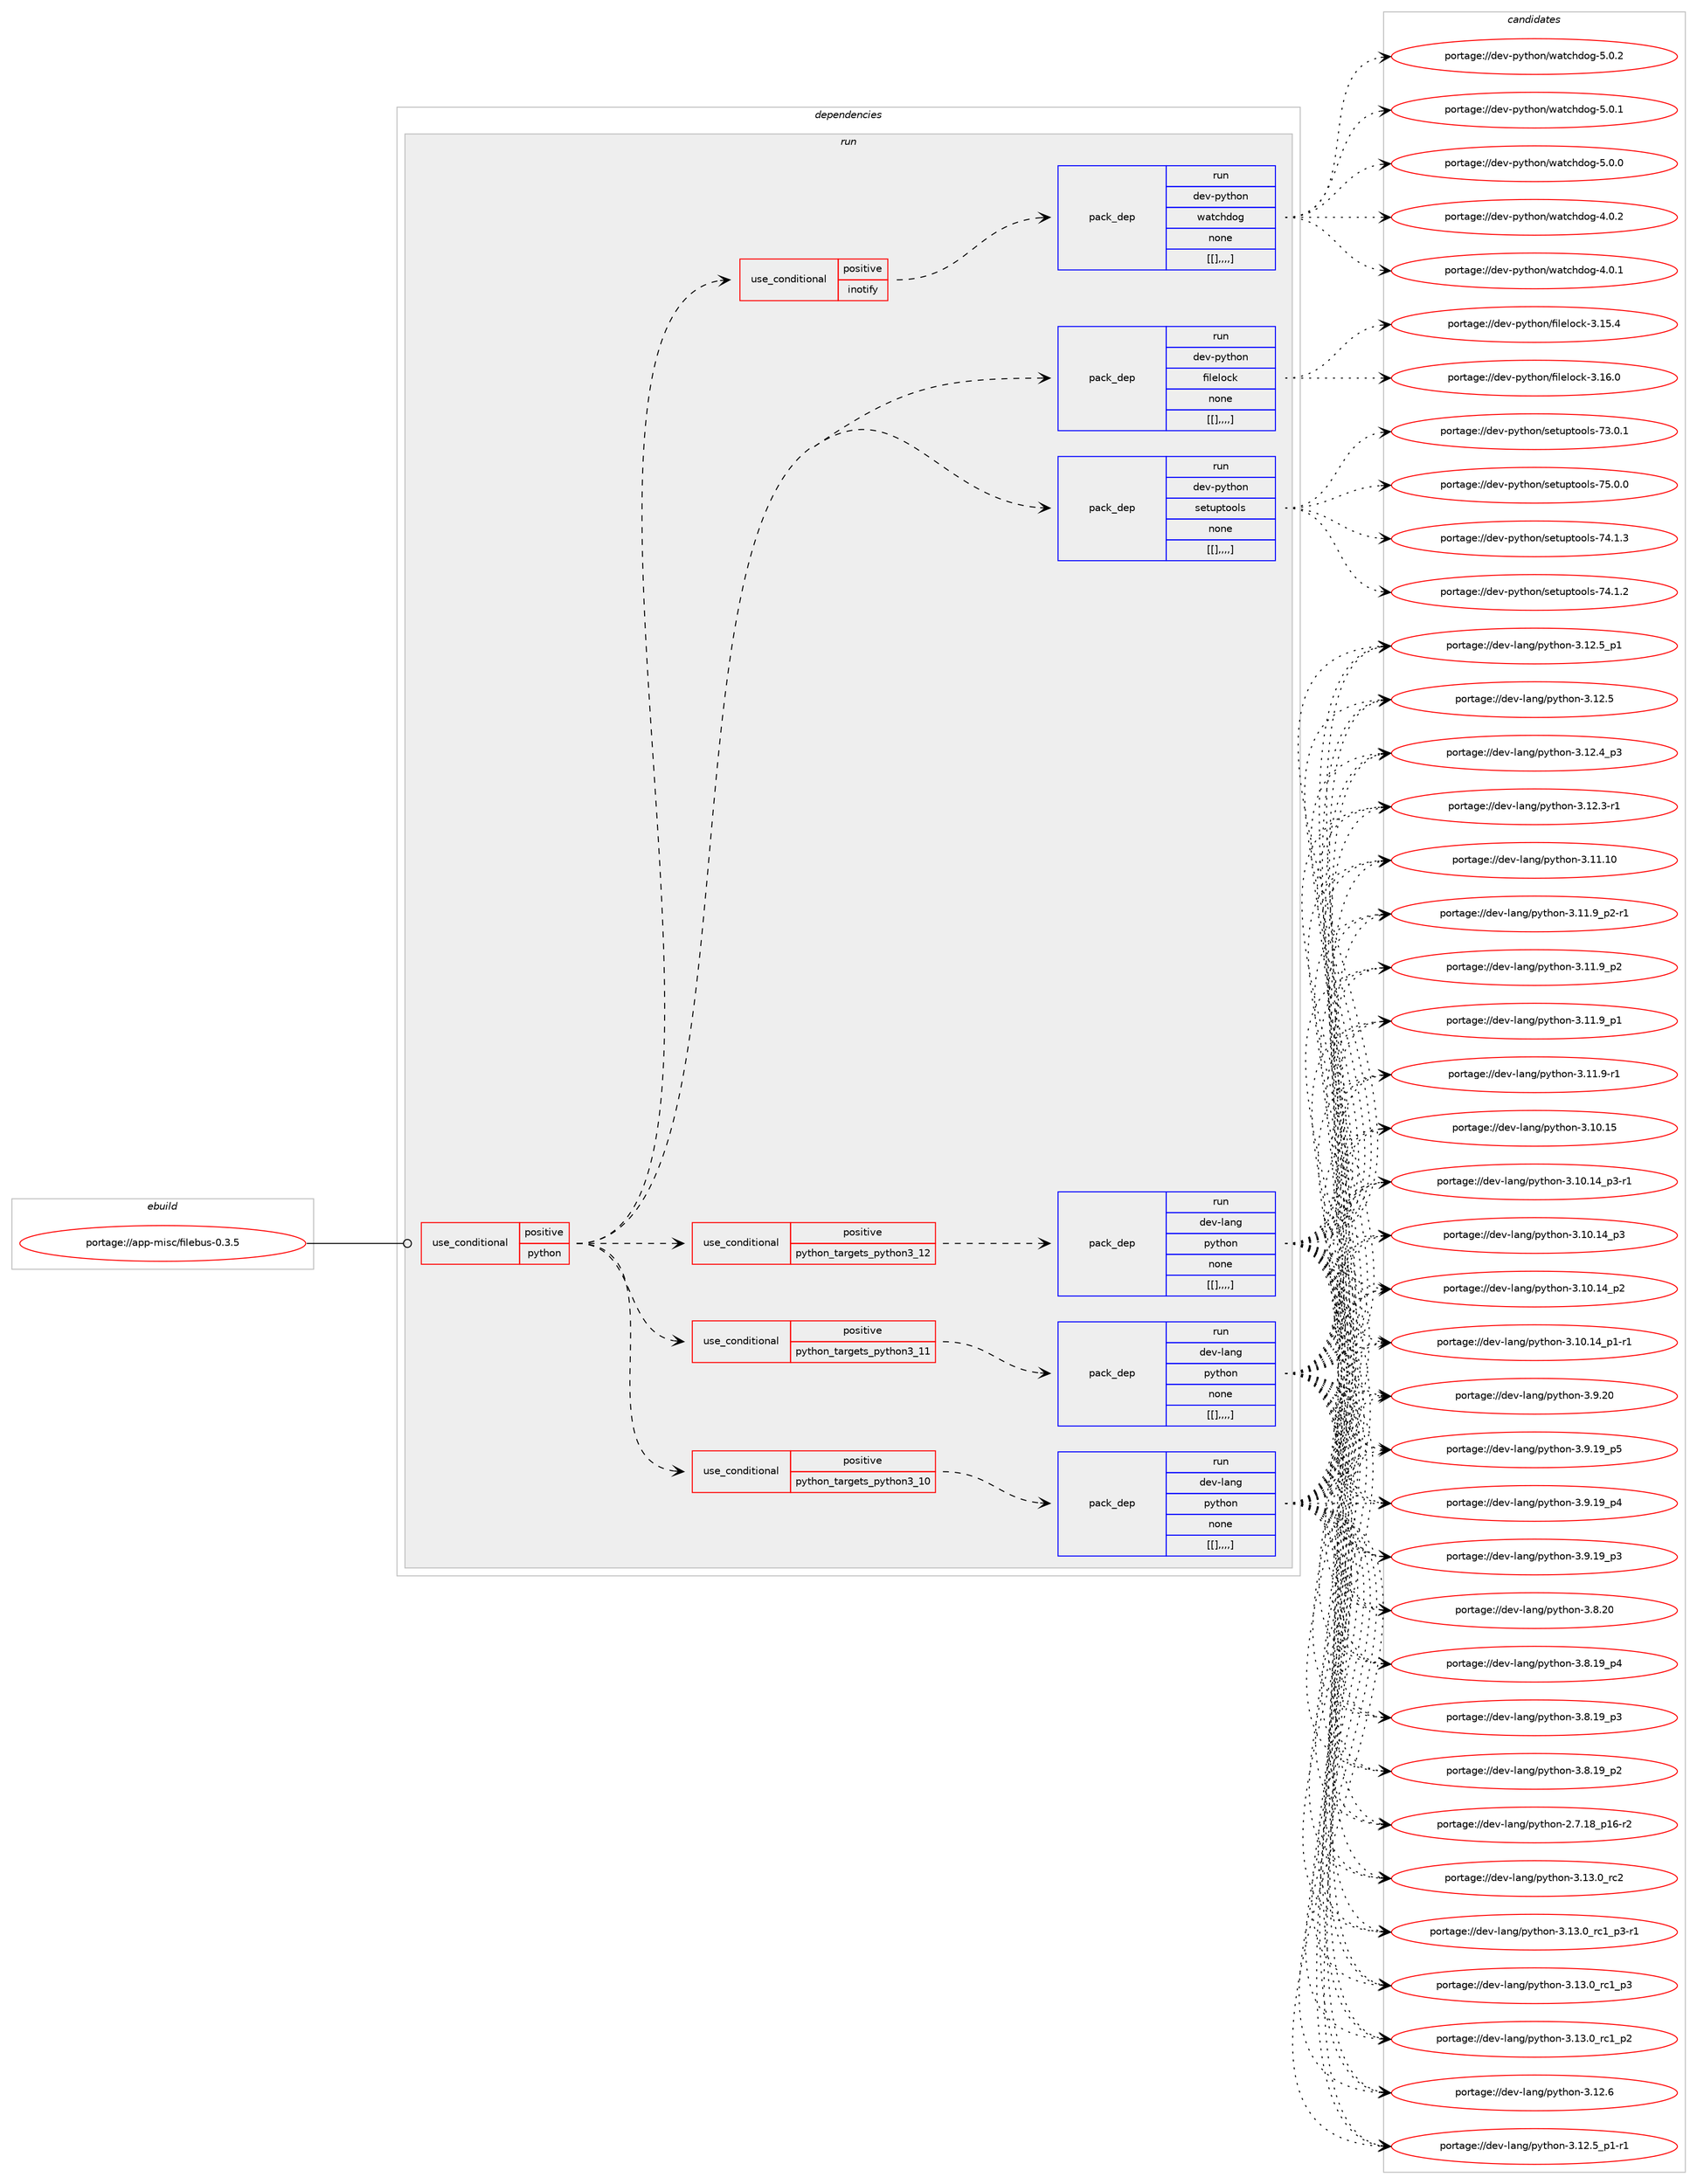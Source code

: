 digraph prolog {

# *************
# Graph options
# *************

newrank=true;
concentrate=true;
compound=true;
graph [rankdir=LR,fontname=Helvetica,fontsize=10,ranksep=1.5];#, ranksep=2.5, nodesep=0.2];
edge  [arrowhead=vee];
node  [fontname=Helvetica,fontsize=10];

# **********
# The ebuild
# **********

subgraph cluster_leftcol {
color=gray;
label=<<i>ebuild</i>>;
id [label="portage://app-misc/filebus-0.3.5", color=red, width=4, href="../app-misc/filebus-0.3.5.svg"];
}

# ****************
# The dependencies
# ****************

subgraph cluster_midcol {
color=gray;
label=<<i>dependencies</i>>;
subgraph cluster_compile {
fillcolor="#eeeeee";
style=filled;
label=<<i>compile</i>>;
}
subgraph cluster_compileandrun {
fillcolor="#eeeeee";
style=filled;
label=<<i>compile and run</i>>;
}
subgraph cluster_run {
fillcolor="#eeeeee";
style=filled;
label=<<i>run</i>>;
subgraph cond12088 {
dependency41437 [label=<<TABLE BORDER="0" CELLBORDER="1" CELLSPACING="0" CELLPADDING="4"><TR><TD ROWSPAN="3" CELLPADDING="10">use_conditional</TD></TR><TR><TD>positive</TD></TR><TR><TD>python</TD></TR></TABLE>>, shape=none, color=red];
subgraph cond12089 {
dependency41438 [label=<<TABLE BORDER="0" CELLBORDER="1" CELLSPACING="0" CELLPADDING="4"><TR><TD ROWSPAN="3" CELLPADDING="10">use_conditional</TD></TR><TR><TD>positive</TD></TR><TR><TD>python_targets_python3_10</TD></TR></TABLE>>, shape=none, color=red];
subgraph pack28956 {
dependency41439 [label=<<TABLE BORDER="0" CELLBORDER="1" CELLSPACING="0" CELLPADDING="4" WIDTH="220"><TR><TD ROWSPAN="6" CELLPADDING="30">pack_dep</TD></TR><TR><TD WIDTH="110">run</TD></TR><TR><TD>dev-lang</TD></TR><TR><TD>python</TD></TR><TR><TD>none</TD></TR><TR><TD>[[],,,,]</TD></TR></TABLE>>, shape=none, color=blue];
}
dependency41438:e -> dependency41439:w [weight=20,style="dashed",arrowhead="vee"];
}
dependency41437:e -> dependency41438:w [weight=20,style="dashed",arrowhead="vee"];
subgraph cond12090 {
dependency41440 [label=<<TABLE BORDER="0" CELLBORDER="1" CELLSPACING="0" CELLPADDING="4"><TR><TD ROWSPAN="3" CELLPADDING="10">use_conditional</TD></TR><TR><TD>positive</TD></TR><TR><TD>python_targets_python3_11</TD></TR></TABLE>>, shape=none, color=red];
subgraph pack28957 {
dependency41441 [label=<<TABLE BORDER="0" CELLBORDER="1" CELLSPACING="0" CELLPADDING="4" WIDTH="220"><TR><TD ROWSPAN="6" CELLPADDING="30">pack_dep</TD></TR><TR><TD WIDTH="110">run</TD></TR><TR><TD>dev-lang</TD></TR><TR><TD>python</TD></TR><TR><TD>none</TD></TR><TR><TD>[[],,,,]</TD></TR></TABLE>>, shape=none, color=blue];
}
dependency41440:e -> dependency41441:w [weight=20,style="dashed",arrowhead="vee"];
}
dependency41437:e -> dependency41440:w [weight=20,style="dashed",arrowhead="vee"];
subgraph cond12091 {
dependency41442 [label=<<TABLE BORDER="0" CELLBORDER="1" CELLSPACING="0" CELLPADDING="4"><TR><TD ROWSPAN="3" CELLPADDING="10">use_conditional</TD></TR><TR><TD>positive</TD></TR><TR><TD>python_targets_python3_12</TD></TR></TABLE>>, shape=none, color=red];
subgraph pack28958 {
dependency41443 [label=<<TABLE BORDER="0" CELLBORDER="1" CELLSPACING="0" CELLPADDING="4" WIDTH="220"><TR><TD ROWSPAN="6" CELLPADDING="30">pack_dep</TD></TR><TR><TD WIDTH="110">run</TD></TR><TR><TD>dev-lang</TD></TR><TR><TD>python</TD></TR><TR><TD>none</TD></TR><TR><TD>[[],,,,]</TD></TR></TABLE>>, shape=none, color=blue];
}
dependency41442:e -> dependency41443:w [weight=20,style="dashed",arrowhead="vee"];
}
dependency41437:e -> dependency41442:w [weight=20,style="dashed",arrowhead="vee"];
subgraph pack28959 {
dependency41444 [label=<<TABLE BORDER="0" CELLBORDER="1" CELLSPACING="0" CELLPADDING="4" WIDTH="220"><TR><TD ROWSPAN="6" CELLPADDING="30">pack_dep</TD></TR><TR><TD WIDTH="110">run</TD></TR><TR><TD>dev-python</TD></TR><TR><TD>setuptools</TD></TR><TR><TD>none</TD></TR><TR><TD>[[],,,,]</TD></TR></TABLE>>, shape=none, color=blue];
}
dependency41437:e -> dependency41444:w [weight=20,style="dashed",arrowhead="vee"];
subgraph pack28960 {
dependency41445 [label=<<TABLE BORDER="0" CELLBORDER="1" CELLSPACING="0" CELLPADDING="4" WIDTH="220"><TR><TD ROWSPAN="6" CELLPADDING="30">pack_dep</TD></TR><TR><TD WIDTH="110">run</TD></TR><TR><TD>dev-python</TD></TR><TR><TD>filelock</TD></TR><TR><TD>none</TD></TR><TR><TD>[[],,,,]</TD></TR></TABLE>>, shape=none, color=blue];
}
dependency41437:e -> dependency41445:w [weight=20,style="dashed",arrowhead="vee"];
subgraph cond12092 {
dependency41446 [label=<<TABLE BORDER="0" CELLBORDER="1" CELLSPACING="0" CELLPADDING="4"><TR><TD ROWSPAN="3" CELLPADDING="10">use_conditional</TD></TR><TR><TD>positive</TD></TR><TR><TD>inotify</TD></TR></TABLE>>, shape=none, color=red];
subgraph pack28961 {
dependency41447 [label=<<TABLE BORDER="0" CELLBORDER="1" CELLSPACING="0" CELLPADDING="4" WIDTH="220"><TR><TD ROWSPAN="6" CELLPADDING="30">pack_dep</TD></TR><TR><TD WIDTH="110">run</TD></TR><TR><TD>dev-python</TD></TR><TR><TD>watchdog</TD></TR><TR><TD>none</TD></TR><TR><TD>[[],,,,]</TD></TR></TABLE>>, shape=none, color=blue];
}
dependency41446:e -> dependency41447:w [weight=20,style="dashed",arrowhead="vee"];
}
dependency41437:e -> dependency41446:w [weight=20,style="dashed",arrowhead="vee"];
}
id:e -> dependency41437:w [weight=20,style="solid",arrowhead="odot"];
}
}

# **************
# The candidates
# **************

subgraph cluster_choices {
rank=same;
color=gray;
label=<<i>candidates</i>>;

subgraph choice28956 {
color=black;
nodesep=1;
choice10010111845108971101034711212111610411111045514649514648951149950 [label="portage://dev-lang/python-3.13.0_rc2", color=red, width=4,href="../dev-lang/python-3.13.0_rc2.svg"];
choice1001011184510897110103471121211161041111104551464951464895114994995112514511449 [label="portage://dev-lang/python-3.13.0_rc1_p3-r1", color=red, width=4,href="../dev-lang/python-3.13.0_rc1_p3-r1.svg"];
choice100101118451089711010347112121116104111110455146495146489511499499511251 [label="portage://dev-lang/python-3.13.0_rc1_p3", color=red, width=4,href="../dev-lang/python-3.13.0_rc1_p3.svg"];
choice100101118451089711010347112121116104111110455146495146489511499499511250 [label="portage://dev-lang/python-3.13.0_rc1_p2", color=red, width=4,href="../dev-lang/python-3.13.0_rc1_p2.svg"];
choice10010111845108971101034711212111610411111045514649504654 [label="portage://dev-lang/python-3.12.6", color=red, width=4,href="../dev-lang/python-3.12.6.svg"];
choice1001011184510897110103471121211161041111104551464950465395112494511449 [label="portage://dev-lang/python-3.12.5_p1-r1", color=red, width=4,href="../dev-lang/python-3.12.5_p1-r1.svg"];
choice100101118451089711010347112121116104111110455146495046539511249 [label="portage://dev-lang/python-3.12.5_p1", color=red, width=4,href="../dev-lang/python-3.12.5_p1.svg"];
choice10010111845108971101034711212111610411111045514649504653 [label="portage://dev-lang/python-3.12.5", color=red, width=4,href="../dev-lang/python-3.12.5.svg"];
choice100101118451089711010347112121116104111110455146495046529511251 [label="portage://dev-lang/python-3.12.4_p3", color=red, width=4,href="../dev-lang/python-3.12.4_p3.svg"];
choice100101118451089711010347112121116104111110455146495046514511449 [label="portage://dev-lang/python-3.12.3-r1", color=red, width=4,href="../dev-lang/python-3.12.3-r1.svg"];
choice1001011184510897110103471121211161041111104551464949464948 [label="portage://dev-lang/python-3.11.10", color=red, width=4,href="../dev-lang/python-3.11.10.svg"];
choice1001011184510897110103471121211161041111104551464949465795112504511449 [label="portage://dev-lang/python-3.11.9_p2-r1", color=red, width=4,href="../dev-lang/python-3.11.9_p2-r1.svg"];
choice100101118451089711010347112121116104111110455146494946579511250 [label="portage://dev-lang/python-3.11.9_p2", color=red, width=4,href="../dev-lang/python-3.11.9_p2.svg"];
choice100101118451089711010347112121116104111110455146494946579511249 [label="portage://dev-lang/python-3.11.9_p1", color=red, width=4,href="../dev-lang/python-3.11.9_p1.svg"];
choice100101118451089711010347112121116104111110455146494946574511449 [label="portage://dev-lang/python-3.11.9-r1", color=red, width=4,href="../dev-lang/python-3.11.9-r1.svg"];
choice1001011184510897110103471121211161041111104551464948464953 [label="portage://dev-lang/python-3.10.15", color=red, width=4,href="../dev-lang/python-3.10.15.svg"];
choice100101118451089711010347112121116104111110455146494846495295112514511449 [label="portage://dev-lang/python-3.10.14_p3-r1", color=red, width=4,href="../dev-lang/python-3.10.14_p3-r1.svg"];
choice10010111845108971101034711212111610411111045514649484649529511251 [label="portage://dev-lang/python-3.10.14_p3", color=red, width=4,href="../dev-lang/python-3.10.14_p3.svg"];
choice10010111845108971101034711212111610411111045514649484649529511250 [label="portage://dev-lang/python-3.10.14_p2", color=red, width=4,href="../dev-lang/python-3.10.14_p2.svg"];
choice100101118451089711010347112121116104111110455146494846495295112494511449 [label="portage://dev-lang/python-3.10.14_p1-r1", color=red, width=4,href="../dev-lang/python-3.10.14_p1-r1.svg"];
choice10010111845108971101034711212111610411111045514657465048 [label="portage://dev-lang/python-3.9.20", color=red, width=4,href="../dev-lang/python-3.9.20.svg"];
choice100101118451089711010347112121116104111110455146574649579511253 [label="portage://dev-lang/python-3.9.19_p5", color=red, width=4,href="../dev-lang/python-3.9.19_p5.svg"];
choice100101118451089711010347112121116104111110455146574649579511252 [label="portage://dev-lang/python-3.9.19_p4", color=red, width=4,href="../dev-lang/python-3.9.19_p4.svg"];
choice100101118451089711010347112121116104111110455146574649579511251 [label="portage://dev-lang/python-3.9.19_p3", color=red, width=4,href="../dev-lang/python-3.9.19_p3.svg"];
choice10010111845108971101034711212111610411111045514656465048 [label="portage://dev-lang/python-3.8.20", color=red, width=4,href="../dev-lang/python-3.8.20.svg"];
choice100101118451089711010347112121116104111110455146564649579511252 [label="portage://dev-lang/python-3.8.19_p4", color=red, width=4,href="../dev-lang/python-3.8.19_p4.svg"];
choice100101118451089711010347112121116104111110455146564649579511251 [label="portage://dev-lang/python-3.8.19_p3", color=red, width=4,href="../dev-lang/python-3.8.19_p3.svg"];
choice100101118451089711010347112121116104111110455146564649579511250 [label="portage://dev-lang/python-3.8.19_p2", color=red, width=4,href="../dev-lang/python-3.8.19_p2.svg"];
choice100101118451089711010347112121116104111110455046554649569511249544511450 [label="portage://dev-lang/python-2.7.18_p16-r2", color=red, width=4,href="../dev-lang/python-2.7.18_p16-r2.svg"];
dependency41439:e -> choice10010111845108971101034711212111610411111045514649514648951149950:w [style=dotted,weight="100"];
dependency41439:e -> choice1001011184510897110103471121211161041111104551464951464895114994995112514511449:w [style=dotted,weight="100"];
dependency41439:e -> choice100101118451089711010347112121116104111110455146495146489511499499511251:w [style=dotted,weight="100"];
dependency41439:e -> choice100101118451089711010347112121116104111110455146495146489511499499511250:w [style=dotted,weight="100"];
dependency41439:e -> choice10010111845108971101034711212111610411111045514649504654:w [style=dotted,weight="100"];
dependency41439:e -> choice1001011184510897110103471121211161041111104551464950465395112494511449:w [style=dotted,weight="100"];
dependency41439:e -> choice100101118451089711010347112121116104111110455146495046539511249:w [style=dotted,weight="100"];
dependency41439:e -> choice10010111845108971101034711212111610411111045514649504653:w [style=dotted,weight="100"];
dependency41439:e -> choice100101118451089711010347112121116104111110455146495046529511251:w [style=dotted,weight="100"];
dependency41439:e -> choice100101118451089711010347112121116104111110455146495046514511449:w [style=dotted,weight="100"];
dependency41439:e -> choice1001011184510897110103471121211161041111104551464949464948:w [style=dotted,weight="100"];
dependency41439:e -> choice1001011184510897110103471121211161041111104551464949465795112504511449:w [style=dotted,weight="100"];
dependency41439:e -> choice100101118451089711010347112121116104111110455146494946579511250:w [style=dotted,weight="100"];
dependency41439:e -> choice100101118451089711010347112121116104111110455146494946579511249:w [style=dotted,weight="100"];
dependency41439:e -> choice100101118451089711010347112121116104111110455146494946574511449:w [style=dotted,weight="100"];
dependency41439:e -> choice1001011184510897110103471121211161041111104551464948464953:w [style=dotted,weight="100"];
dependency41439:e -> choice100101118451089711010347112121116104111110455146494846495295112514511449:w [style=dotted,weight="100"];
dependency41439:e -> choice10010111845108971101034711212111610411111045514649484649529511251:w [style=dotted,weight="100"];
dependency41439:e -> choice10010111845108971101034711212111610411111045514649484649529511250:w [style=dotted,weight="100"];
dependency41439:e -> choice100101118451089711010347112121116104111110455146494846495295112494511449:w [style=dotted,weight="100"];
dependency41439:e -> choice10010111845108971101034711212111610411111045514657465048:w [style=dotted,weight="100"];
dependency41439:e -> choice100101118451089711010347112121116104111110455146574649579511253:w [style=dotted,weight="100"];
dependency41439:e -> choice100101118451089711010347112121116104111110455146574649579511252:w [style=dotted,weight="100"];
dependency41439:e -> choice100101118451089711010347112121116104111110455146574649579511251:w [style=dotted,weight="100"];
dependency41439:e -> choice10010111845108971101034711212111610411111045514656465048:w [style=dotted,weight="100"];
dependency41439:e -> choice100101118451089711010347112121116104111110455146564649579511252:w [style=dotted,weight="100"];
dependency41439:e -> choice100101118451089711010347112121116104111110455146564649579511251:w [style=dotted,weight="100"];
dependency41439:e -> choice100101118451089711010347112121116104111110455146564649579511250:w [style=dotted,weight="100"];
dependency41439:e -> choice100101118451089711010347112121116104111110455046554649569511249544511450:w [style=dotted,weight="100"];
}
subgraph choice28957 {
color=black;
nodesep=1;
choice10010111845108971101034711212111610411111045514649514648951149950 [label="portage://dev-lang/python-3.13.0_rc2", color=red, width=4,href="../dev-lang/python-3.13.0_rc2.svg"];
choice1001011184510897110103471121211161041111104551464951464895114994995112514511449 [label="portage://dev-lang/python-3.13.0_rc1_p3-r1", color=red, width=4,href="../dev-lang/python-3.13.0_rc1_p3-r1.svg"];
choice100101118451089711010347112121116104111110455146495146489511499499511251 [label="portage://dev-lang/python-3.13.0_rc1_p3", color=red, width=4,href="../dev-lang/python-3.13.0_rc1_p3.svg"];
choice100101118451089711010347112121116104111110455146495146489511499499511250 [label="portage://dev-lang/python-3.13.0_rc1_p2", color=red, width=4,href="../dev-lang/python-3.13.0_rc1_p2.svg"];
choice10010111845108971101034711212111610411111045514649504654 [label="portage://dev-lang/python-3.12.6", color=red, width=4,href="../dev-lang/python-3.12.6.svg"];
choice1001011184510897110103471121211161041111104551464950465395112494511449 [label="portage://dev-lang/python-3.12.5_p1-r1", color=red, width=4,href="../dev-lang/python-3.12.5_p1-r1.svg"];
choice100101118451089711010347112121116104111110455146495046539511249 [label="portage://dev-lang/python-3.12.5_p1", color=red, width=4,href="../dev-lang/python-3.12.5_p1.svg"];
choice10010111845108971101034711212111610411111045514649504653 [label="portage://dev-lang/python-3.12.5", color=red, width=4,href="../dev-lang/python-3.12.5.svg"];
choice100101118451089711010347112121116104111110455146495046529511251 [label="portage://dev-lang/python-3.12.4_p3", color=red, width=4,href="../dev-lang/python-3.12.4_p3.svg"];
choice100101118451089711010347112121116104111110455146495046514511449 [label="portage://dev-lang/python-3.12.3-r1", color=red, width=4,href="../dev-lang/python-3.12.3-r1.svg"];
choice1001011184510897110103471121211161041111104551464949464948 [label="portage://dev-lang/python-3.11.10", color=red, width=4,href="../dev-lang/python-3.11.10.svg"];
choice1001011184510897110103471121211161041111104551464949465795112504511449 [label="portage://dev-lang/python-3.11.9_p2-r1", color=red, width=4,href="../dev-lang/python-3.11.9_p2-r1.svg"];
choice100101118451089711010347112121116104111110455146494946579511250 [label="portage://dev-lang/python-3.11.9_p2", color=red, width=4,href="../dev-lang/python-3.11.9_p2.svg"];
choice100101118451089711010347112121116104111110455146494946579511249 [label="portage://dev-lang/python-3.11.9_p1", color=red, width=4,href="../dev-lang/python-3.11.9_p1.svg"];
choice100101118451089711010347112121116104111110455146494946574511449 [label="portage://dev-lang/python-3.11.9-r1", color=red, width=4,href="../dev-lang/python-3.11.9-r1.svg"];
choice1001011184510897110103471121211161041111104551464948464953 [label="portage://dev-lang/python-3.10.15", color=red, width=4,href="../dev-lang/python-3.10.15.svg"];
choice100101118451089711010347112121116104111110455146494846495295112514511449 [label="portage://dev-lang/python-3.10.14_p3-r1", color=red, width=4,href="../dev-lang/python-3.10.14_p3-r1.svg"];
choice10010111845108971101034711212111610411111045514649484649529511251 [label="portage://dev-lang/python-3.10.14_p3", color=red, width=4,href="../dev-lang/python-3.10.14_p3.svg"];
choice10010111845108971101034711212111610411111045514649484649529511250 [label="portage://dev-lang/python-3.10.14_p2", color=red, width=4,href="../dev-lang/python-3.10.14_p2.svg"];
choice100101118451089711010347112121116104111110455146494846495295112494511449 [label="portage://dev-lang/python-3.10.14_p1-r1", color=red, width=4,href="../dev-lang/python-3.10.14_p1-r1.svg"];
choice10010111845108971101034711212111610411111045514657465048 [label="portage://dev-lang/python-3.9.20", color=red, width=4,href="../dev-lang/python-3.9.20.svg"];
choice100101118451089711010347112121116104111110455146574649579511253 [label="portage://dev-lang/python-3.9.19_p5", color=red, width=4,href="../dev-lang/python-3.9.19_p5.svg"];
choice100101118451089711010347112121116104111110455146574649579511252 [label="portage://dev-lang/python-3.9.19_p4", color=red, width=4,href="../dev-lang/python-3.9.19_p4.svg"];
choice100101118451089711010347112121116104111110455146574649579511251 [label="portage://dev-lang/python-3.9.19_p3", color=red, width=4,href="../dev-lang/python-3.9.19_p3.svg"];
choice10010111845108971101034711212111610411111045514656465048 [label="portage://dev-lang/python-3.8.20", color=red, width=4,href="../dev-lang/python-3.8.20.svg"];
choice100101118451089711010347112121116104111110455146564649579511252 [label="portage://dev-lang/python-3.8.19_p4", color=red, width=4,href="../dev-lang/python-3.8.19_p4.svg"];
choice100101118451089711010347112121116104111110455146564649579511251 [label="portage://dev-lang/python-3.8.19_p3", color=red, width=4,href="../dev-lang/python-3.8.19_p3.svg"];
choice100101118451089711010347112121116104111110455146564649579511250 [label="portage://dev-lang/python-3.8.19_p2", color=red, width=4,href="../dev-lang/python-3.8.19_p2.svg"];
choice100101118451089711010347112121116104111110455046554649569511249544511450 [label="portage://dev-lang/python-2.7.18_p16-r2", color=red, width=4,href="../dev-lang/python-2.7.18_p16-r2.svg"];
dependency41441:e -> choice10010111845108971101034711212111610411111045514649514648951149950:w [style=dotted,weight="100"];
dependency41441:e -> choice1001011184510897110103471121211161041111104551464951464895114994995112514511449:w [style=dotted,weight="100"];
dependency41441:e -> choice100101118451089711010347112121116104111110455146495146489511499499511251:w [style=dotted,weight="100"];
dependency41441:e -> choice100101118451089711010347112121116104111110455146495146489511499499511250:w [style=dotted,weight="100"];
dependency41441:e -> choice10010111845108971101034711212111610411111045514649504654:w [style=dotted,weight="100"];
dependency41441:e -> choice1001011184510897110103471121211161041111104551464950465395112494511449:w [style=dotted,weight="100"];
dependency41441:e -> choice100101118451089711010347112121116104111110455146495046539511249:w [style=dotted,weight="100"];
dependency41441:e -> choice10010111845108971101034711212111610411111045514649504653:w [style=dotted,weight="100"];
dependency41441:e -> choice100101118451089711010347112121116104111110455146495046529511251:w [style=dotted,weight="100"];
dependency41441:e -> choice100101118451089711010347112121116104111110455146495046514511449:w [style=dotted,weight="100"];
dependency41441:e -> choice1001011184510897110103471121211161041111104551464949464948:w [style=dotted,weight="100"];
dependency41441:e -> choice1001011184510897110103471121211161041111104551464949465795112504511449:w [style=dotted,weight="100"];
dependency41441:e -> choice100101118451089711010347112121116104111110455146494946579511250:w [style=dotted,weight="100"];
dependency41441:e -> choice100101118451089711010347112121116104111110455146494946579511249:w [style=dotted,weight="100"];
dependency41441:e -> choice100101118451089711010347112121116104111110455146494946574511449:w [style=dotted,weight="100"];
dependency41441:e -> choice1001011184510897110103471121211161041111104551464948464953:w [style=dotted,weight="100"];
dependency41441:e -> choice100101118451089711010347112121116104111110455146494846495295112514511449:w [style=dotted,weight="100"];
dependency41441:e -> choice10010111845108971101034711212111610411111045514649484649529511251:w [style=dotted,weight="100"];
dependency41441:e -> choice10010111845108971101034711212111610411111045514649484649529511250:w [style=dotted,weight="100"];
dependency41441:e -> choice100101118451089711010347112121116104111110455146494846495295112494511449:w [style=dotted,weight="100"];
dependency41441:e -> choice10010111845108971101034711212111610411111045514657465048:w [style=dotted,weight="100"];
dependency41441:e -> choice100101118451089711010347112121116104111110455146574649579511253:w [style=dotted,weight="100"];
dependency41441:e -> choice100101118451089711010347112121116104111110455146574649579511252:w [style=dotted,weight="100"];
dependency41441:e -> choice100101118451089711010347112121116104111110455146574649579511251:w [style=dotted,weight="100"];
dependency41441:e -> choice10010111845108971101034711212111610411111045514656465048:w [style=dotted,weight="100"];
dependency41441:e -> choice100101118451089711010347112121116104111110455146564649579511252:w [style=dotted,weight="100"];
dependency41441:e -> choice100101118451089711010347112121116104111110455146564649579511251:w [style=dotted,weight="100"];
dependency41441:e -> choice100101118451089711010347112121116104111110455146564649579511250:w [style=dotted,weight="100"];
dependency41441:e -> choice100101118451089711010347112121116104111110455046554649569511249544511450:w [style=dotted,weight="100"];
}
subgraph choice28958 {
color=black;
nodesep=1;
choice10010111845108971101034711212111610411111045514649514648951149950 [label="portage://dev-lang/python-3.13.0_rc2", color=red, width=4,href="../dev-lang/python-3.13.0_rc2.svg"];
choice1001011184510897110103471121211161041111104551464951464895114994995112514511449 [label="portage://dev-lang/python-3.13.0_rc1_p3-r1", color=red, width=4,href="../dev-lang/python-3.13.0_rc1_p3-r1.svg"];
choice100101118451089711010347112121116104111110455146495146489511499499511251 [label="portage://dev-lang/python-3.13.0_rc1_p3", color=red, width=4,href="../dev-lang/python-3.13.0_rc1_p3.svg"];
choice100101118451089711010347112121116104111110455146495146489511499499511250 [label="portage://dev-lang/python-3.13.0_rc1_p2", color=red, width=4,href="../dev-lang/python-3.13.0_rc1_p2.svg"];
choice10010111845108971101034711212111610411111045514649504654 [label="portage://dev-lang/python-3.12.6", color=red, width=4,href="../dev-lang/python-3.12.6.svg"];
choice1001011184510897110103471121211161041111104551464950465395112494511449 [label="portage://dev-lang/python-3.12.5_p1-r1", color=red, width=4,href="../dev-lang/python-3.12.5_p1-r1.svg"];
choice100101118451089711010347112121116104111110455146495046539511249 [label="portage://dev-lang/python-3.12.5_p1", color=red, width=4,href="../dev-lang/python-3.12.5_p1.svg"];
choice10010111845108971101034711212111610411111045514649504653 [label="portage://dev-lang/python-3.12.5", color=red, width=4,href="../dev-lang/python-3.12.5.svg"];
choice100101118451089711010347112121116104111110455146495046529511251 [label="portage://dev-lang/python-3.12.4_p3", color=red, width=4,href="../dev-lang/python-3.12.4_p3.svg"];
choice100101118451089711010347112121116104111110455146495046514511449 [label="portage://dev-lang/python-3.12.3-r1", color=red, width=4,href="../dev-lang/python-3.12.3-r1.svg"];
choice1001011184510897110103471121211161041111104551464949464948 [label="portage://dev-lang/python-3.11.10", color=red, width=4,href="../dev-lang/python-3.11.10.svg"];
choice1001011184510897110103471121211161041111104551464949465795112504511449 [label="portage://dev-lang/python-3.11.9_p2-r1", color=red, width=4,href="../dev-lang/python-3.11.9_p2-r1.svg"];
choice100101118451089711010347112121116104111110455146494946579511250 [label="portage://dev-lang/python-3.11.9_p2", color=red, width=4,href="../dev-lang/python-3.11.9_p2.svg"];
choice100101118451089711010347112121116104111110455146494946579511249 [label="portage://dev-lang/python-3.11.9_p1", color=red, width=4,href="../dev-lang/python-3.11.9_p1.svg"];
choice100101118451089711010347112121116104111110455146494946574511449 [label="portage://dev-lang/python-3.11.9-r1", color=red, width=4,href="../dev-lang/python-3.11.9-r1.svg"];
choice1001011184510897110103471121211161041111104551464948464953 [label="portage://dev-lang/python-3.10.15", color=red, width=4,href="../dev-lang/python-3.10.15.svg"];
choice100101118451089711010347112121116104111110455146494846495295112514511449 [label="portage://dev-lang/python-3.10.14_p3-r1", color=red, width=4,href="../dev-lang/python-3.10.14_p3-r1.svg"];
choice10010111845108971101034711212111610411111045514649484649529511251 [label="portage://dev-lang/python-3.10.14_p3", color=red, width=4,href="../dev-lang/python-3.10.14_p3.svg"];
choice10010111845108971101034711212111610411111045514649484649529511250 [label="portage://dev-lang/python-3.10.14_p2", color=red, width=4,href="../dev-lang/python-3.10.14_p2.svg"];
choice100101118451089711010347112121116104111110455146494846495295112494511449 [label="portage://dev-lang/python-3.10.14_p1-r1", color=red, width=4,href="../dev-lang/python-3.10.14_p1-r1.svg"];
choice10010111845108971101034711212111610411111045514657465048 [label="portage://dev-lang/python-3.9.20", color=red, width=4,href="../dev-lang/python-3.9.20.svg"];
choice100101118451089711010347112121116104111110455146574649579511253 [label="portage://dev-lang/python-3.9.19_p5", color=red, width=4,href="../dev-lang/python-3.9.19_p5.svg"];
choice100101118451089711010347112121116104111110455146574649579511252 [label="portage://dev-lang/python-3.9.19_p4", color=red, width=4,href="../dev-lang/python-3.9.19_p4.svg"];
choice100101118451089711010347112121116104111110455146574649579511251 [label="portage://dev-lang/python-3.9.19_p3", color=red, width=4,href="../dev-lang/python-3.9.19_p3.svg"];
choice10010111845108971101034711212111610411111045514656465048 [label="portage://dev-lang/python-3.8.20", color=red, width=4,href="../dev-lang/python-3.8.20.svg"];
choice100101118451089711010347112121116104111110455146564649579511252 [label="portage://dev-lang/python-3.8.19_p4", color=red, width=4,href="../dev-lang/python-3.8.19_p4.svg"];
choice100101118451089711010347112121116104111110455146564649579511251 [label="portage://dev-lang/python-3.8.19_p3", color=red, width=4,href="../dev-lang/python-3.8.19_p3.svg"];
choice100101118451089711010347112121116104111110455146564649579511250 [label="portage://dev-lang/python-3.8.19_p2", color=red, width=4,href="../dev-lang/python-3.8.19_p2.svg"];
choice100101118451089711010347112121116104111110455046554649569511249544511450 [label="portage://dev-lang/python-2.7.18_p16-r2", color=red, width=4,href="../dev-lang/python-2.7.18_p16-r2.svg"];
dependency41443:e -> choice10010111845108971101034711212111610411111045514649514648951149950:w [style=dotted,weight="100"];
dependency41443:e -> choice1001011184510897110103471121211161041111104551464951464895114994995112514511449:w [style=dotted,weight="100"];
dependency41443:e -> choice100101118451089711010347112121116104111110455146495146489511499499511251:w [style=dotted,weight="100"];
dependency41443:e -> choice100101118451089711010347112121116104111110455146495146489511499499511250:w [style=dotted,weight="100"];
dependency41443:e -> choice10010111845108971101034711212111610411111045514649504654:w [style=dotted,weight="100"];
dependency41443:e -> choice1001011184510897110103471121211161041111104551464950465395112494511449:w [style=dotted,weight="100"];
dependency41443:e -> choice100101118451089711010347112121116104111110455146495046539511249:w [style=dotted,weight="100"];
dependency41443:e -> choice10010111845108971101034711212111610411111045514649504653:w [style=dotted,weight="100"];
dependency41443:e -> choice100101118451089711010347112121116104111110455146495046529511251:w [style=dotted,weight="100"];
dependency41443:e -> choice100101118451089711010347112121116104111110455146495046514511449:w [style=dotted,weight="100"];
dependency41443:e -> choice1001011184510897110103471121211161041111104551464949464948:w [style=dotted,weight="100"];
dependency41443:e -> choice1001011184510897110103471121211161041111104551464949465795112504511449:w [style=dotted,weight="100"];
dependency41443:e -> choice100101118451089711010347112121116104111110455146494946579511250:w [style=dotted,weight="100"];
dependency41443:e -> choice100101118451089711010347112121116104111110455146494946579511249:w [style=dotted,weight="100"];
dependency41443:e -> choice100101118451089711010347112121116104111110455146494946574511449:w [style=dotted,weight="100"];
dependency41443:e -> choice1001011184510897110103471121211161041111104551464948464953:w [style=dotted,weight="100"];
dependency41443:e -> choice100101118451089711010347112121116104111110455146494846495295112514511449:w [style=dotted,weight="100"];
dependency41443:e -> choice10010111845108971101034711212111610411111045514649484649529511251:w [style=dotted,weight="100"];
dependency41443:e -> choice10010111845108971101034711212111610411111045514649484649529511250:w [style=dotted,weight="100"];
dependency41443:e -> choice100101118451089711010347112121116104111110455146494846495295112494511449:w [style=dotted,weight="100"];
dependency41443:e -> choice10010111845108971101034711212111610411111045514657465048:w [style=dotted,weight="100"];
dependency41443:e -> choice100101118451089711010347112121116104111110455146574649579511253:w [style=dotted,weight="100"];
dependency41443:e -> choice100101118451089711010347112121116104111110455146574649579511252:w [style=dotted,weight="100"];
dependency41443:e -> choice100101118451089711010347112121116104111110455146574649579511251:w [style=dotted,weight="100"];
dependency41443:e -> choice10010111845108971101034711212111610411111045514656465048:w [style=dotted,weight="100"];
dependency41443:e -> choice100101118451089711010347112121116104111110455146564649579511252:w [style=dotted,weight="100"];
dependency41443:e -> choice100101118451089711010347112121116104111110455146564649579511251:w [style=dotted,weight="100"];
dependency41443:e -> choice100101118451089711010347112121116104111110455146564649579511250:w [style=dotted,weight="100"];
dependency41443:e -> choice100101118451089711010347112121116104111110455046554649569511249544511450:w [style=dotted,weight="100"];
}
subgraph choice28959 {
color=black;
nodesep=1;
choice100101118451121211161041111104711510111611711211611111110811545555346484648 [label="portage://dev-python/setuptools-75.0.0", color=red, width=4,href="../dev-python/setuptools-75.0.0.svg"];
choice100101118451121211161041111104711510111611711211611111110811545555246494651 [label="portage://dev-python/setuptools-74.1.3", color=red, width=4,href="../dev-python/setuptools-74.1.3.svg"];
choice100101118451121211161041111104711510111611711211611111110811545555246494650 [label="portage://dev-python/setuptools-74.1.2", color=red, width=4,href="../dev-python/setuptools-74.1.2.svg"];
choice100101118451121211161041111104711510111611711211611111110811545555146484649 [label="portage://dev-python/setuptools-73.0.1", color=red, width=4,href="../dev-python/setuptools-73.0.1.svg"];
dependency41444:e -> choice100101118451121211161041111104711510111611711211611111110811545555346484648:w [style=dotted,weight="100"];
dependency41444:e -> choice100101118451121211161041111104711510111611711211611111110811545555246494651:w [style=dotted,weight="100"];
dependency41444:e -> choice100101118451121211161041111104711510111611711211611111110811545555246494650:w [style=dotted,weight="100"];
dependency41444:e -> choice100101118451121211161041111104711510111611711211611111110811545555146484649:w [style=dotted,weight="100"];
}
subgraph choice28960 {
color=black;
nodesep=1;
choice10010111845112121116104111110471021051081011081119910745514649544648 [label="portage://dev-python/filelock-3.16.0", color=red, width=4,href="../dev-python/filelock-3.16.0.svg"];
choice10010111845112121116104111110471021051081011081119910745514649534652 [label="portage://dev-python/filelock-3.15.4", color=red, width=4,href="../dev-python/filelock-3.15.4.svg"];
dependency41445:e -> choice10010111845112121116104111110471021051081011081119910745514649544648:w [style=dotted,weight="100"];
dependency41445:e -> choice10010111845112121116104111110471021051081011081119910745514649534652:w [style=dotted,weight="100"];
}
subgraph choice28961 {
color=black;
nodesep=1;
choice10010111845112121116104111110471199711699104100111103455346484650 [label="portage://dev-python/watchdog-5.0.2", color=red, width=4,href="../dev-python/watchdog-5.0.2.svg"];
choice10010111845112121116104111110471199711699104100111103455346484649 [label="portage://dev-python/watchdog-5.0.1", color=red, width=4,href="../dev-python/watchdog-5.0.1.svg"];
choice10010111845112121116104111110471199711699104100111103455346484648 [label="portage://dev-python/watchdog-5.0.0", color=red, width=4,href="../dev-python/watchdog-5.0.0.svg"];
choice10010111845112121116104111110471199711699104100111103455246484650 [label="portage://dev-python/watchdog-4.0.2", color=red, width=4,href="../dev-python/watchdog-4.0.2.svg"];
choice10010111845112121116104111110471199711699104100111103455246484649 [label="portage://dev-python/watchdog-4.0.1", color=red, width=4,href="../dev-python/watchdog-4.0.1.svg"];
dependency41447:e -> choice10010111845112121116104111110471199711699104100111103455346484650:w [style=dotted,weight="100"];
dependency41447:e -> choice10010111845112121116104111110471199711699104100111103455346484649:w [style=dotted,weight="100"];
dependency41447:e -> choice10010111845112121116104111110471199711699104100111103455346484648:w [style=dotted,weight="100"];
dependency41447:e -> choice10010111845112121116104111110471199711699104100111103455246484650:w [style=dotted,weight="100"];
dependency41447:e -> choice10010111845112121116104111110471199711699104100111103455246484649:w [style=dotted,weight="100"];
}
}

}
